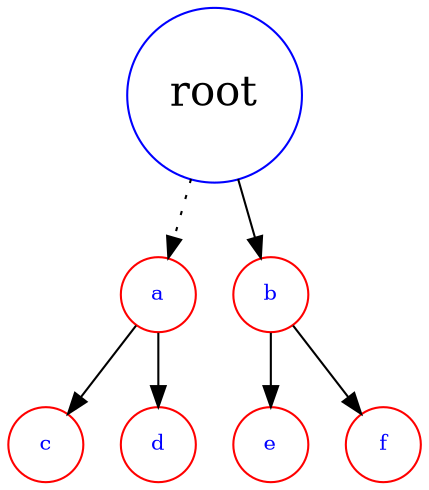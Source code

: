 digraph binaryTree{
    node[shape=circle,color=red,fontcolor=blue,fontsize=10];
        root[color=blue,fontcolor=black,fontsize=20];
        root->a[style=dotted];
        root->b;
        a->c;
        a->d;
        b->e;
        b->f;
}